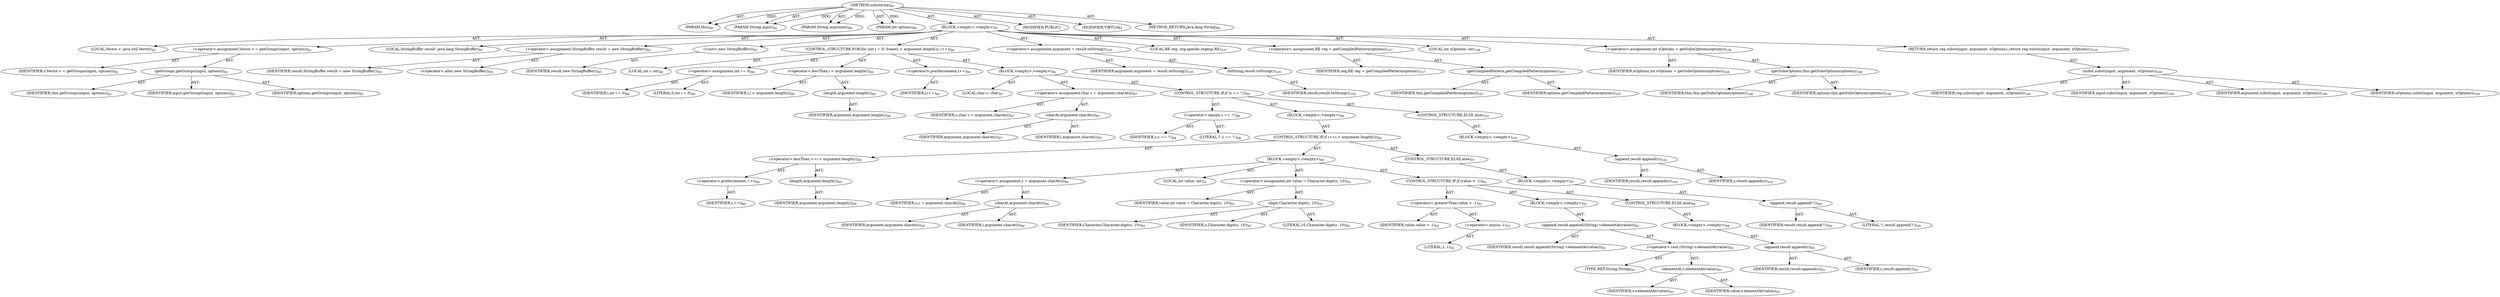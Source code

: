 digraph "substitute" {  
"111669149698" [label = <(METHOD,substitute)<SUB>80</SUB>> ]
"115964116992" [label = <(PARAM,this)<SUB>80</SUB>> ]
"115964116996" [label = <(PARAM,String input)<SUB>80</SUB>> ]
"115964116997" [label = <(PARAM,String argument)<SUB>80</SUB>> ]
"115964116998" [label = <(PARAM,int options)<SUB>80</SUB>> ]
"25769803779" [label = <(BLOCK,&lt;empty&gt;,&lt;empty&gt;)<SUB>81</SUB>> ]
"94489280513" [label = <(LOCAL,Vector v: java.util.Vector)<SUB>82</SUB>> ]
"30064771078" [label = <(&lt;operator&gt;.assignment,Vector v = getGroups(input, options))<SUB>82</SUB>> ]
"68719476748" [label = <(IDENTIFIER,v,Vector v = getGroups(input, options))<SUB>82</SUB>> ]
"30064771079" [label = <(getGroups,getGroups(input, options))<SUB>82</SUB>> ]
"68719476736" [label = <(IDENTIFIER,this,getGroups(input, options))<SUB>82</SUB>> ]
"68719476749" [label = <(IDENTIFIER,input,getGroups(input, options))<SUB>82</SUB>> ]
"68719476750" [label = <(IDENTIFIER,options,getGroups(input, options))<SUB>82</SUB>> ]
"94489280514" [label = <(LOCAL,StringBuffer result: java.lang.StringBuffer)<SUB>85</SUB>> ]
"30064771080" [label = <(&lt;operator&gt;.assignment,StringBuffer result = new StringBuffer())<SUB>85</SUB>> ]
"68719476751" [label = <(IDENTIFIER,result,StringBuffer result = new StringBuffer())<SUB>85</SUB>> ]
"30064771081" [label = <(&lt;operator&gt;.alloc,new StringBuffer())<SUB>85</SUB>> ]
"30064771082" [label = <(&lt;init&gt;,new StringBuffer())<SUB>85</SUB>> ]
"68719476752" [label = <(IDENTIFIER,result,new StringBuffer())<SUB>85</SUB>> ]
"47244640257" [label = <(CONTROL_STRUCTURE,FOR,for (int i = 0; Some(i &lt; argument.length()); i++))<SUB>86</SUB>> ]
"94489280515" [label = <(LOCAL,int i: int)<SUB>86</SUB>> ]
"30064771083" [label = <(&lt;operator&gt;.assignment,int i = 0)<SUB>86</SUB>> ]
"68719476753" [label = <(IDENTIFIER,i,int i = 0)<SUB>86</SUB>> ]
"90194313216" [label = <(LITERAL,0,int i = 0)<SUB>86</SUB>> ]
"30064771084" [label = <(&lt;operator&gt;.lessThan,i &lt; argument.length())<SUB>86</SUB>> ]
"68719476754" [label = <(IDENTIFIER,i,i &lt; argument.length())<SUB>86</SUB>> ]
"30064771085" [label = <(length,argument.length())<SUB>86</SUB>> ]
"68719476755" [label = <(IDENTIFIER,argument,argument.length())<SUB>86</SUB>> ]
"30064771086" [label = <(&lt;operator&gt;.postIncrement,i++)<SUB>86</SUB>> ]
"68719476756" [label = <(IDENTIFIER,i,i++)<SUB>86</SUB>> ]
"25769803780" [label = <(BLOCK,&lt;empty&gt;,&lt;empty&gt;)<SUB>86</SUB>> ]
"94489280516" [label = <(LOCAL,char c: char)<SUB>87</SUB>> ]
"30064771087" [label = <(&lt;operator&gt;.assignment,char c = argument.charAt(i))<SUB>87</SUB>> ]
"68719476757" [label = <(IDENTIFIER,c,char c = argument.charAt(i))<SUB>87</SUB>> ]
"30064771088" [label = <(charAt,argument.charAt(i))<SUB>87</SUB>> ]
"68719476758" [label = <(IDENTIFIER,argument,argument.charAt(i))<SUB>87</SUB>> ]
"68719476759" [label = <(IDENTIFIER,i,argument.charAt(i))<SUB>87</SUB>> ]
"47244640258" [label = <(CONTROL_STRUCTURE,IF,if (c == '\\'))<SUB>88</SUB>> ]
"30064771089" [label = <(&lt;operator&gt;.equals,c == '\\')<SUB>88</SUB>> ]
"68719476760" [label = <(IDENTIFIER,c,c == '\\')<SUB>88</SUB>> ]
"90194313217" [label = <(LITERAL,'\\',c == '\\')<SUB>88</SUB>> ]
"25769803781" [label = <(BLOCK,&lt;empty&gt;,&lt;empty&gt;)<SUB>88</SUB>> ]
"47244640259" [label = <(CONTROL_STRUCTURE,IF,if (++i &lt; argument.length()))<SUB>89</SUB>> ]
"30064771090" [label = <(&lt;operator&gt;.lessThan,++i &lt; argument.length())<SUB>89</SUB>> ]
"30064771091" [label = <(&lt;operator&gt;.preIncrement,++i)<SUB>89</SUB>> ]
"68719476761" [label = <(IDENTIFIER,i,++i)<SUB>89</SUB>> ]
"30064771092" [label = <(length,argument.length())<SUB>89</SUB>> ]
"68719476762" [label = <(IDENTIFIER,argument,argument.length())<SUB>89</SUB>> ]
"25769803782" [label = <(BLOCK,&lt;empty&gt;,&lt;empty&gt;)<SUB>89</SUB>> ]
"30064771093" [label = <(&lt;operator&gt;.assignment,c = argument.charAt(i))<SUB>90</SUB>> ]
"68719476763" [label = <(IDENTIFIER,c,c = argument.charAt(i))<SUB>90</SUB>> ]
"30064771094" [label = <(charAt,argument.charAt(i))<SUB>90</SUB>> ]
"68719476764" [label = <(IDENTIFIER,argument,argument.charAt(i))<SUB>90</SUB>> ]
"68719476765" [label = <(IDENTIFIER,i,argument.charAt(i))<SUB>90</SUB>> ]
"94489280517" [label = <(LOCAL,int value: int)<SUB>91</SUB>> ]
"30064771095" [label = <(&lt;operator&gt;.assignment,int value = Character.digit(c, 10))<SUB>91</SUB>> ]
"68719476766" [label = <(IDENTIFIER,value,int value = Character.digit(c, 10))<SUB>91</SUB>> ]
"30064771096" [label = <(digit,Character.digit(c, 10))<SUB>91</SUB>> ]
"68719476767" [label = <(IDENTIFIER,Character,Character.digit(c, 10))<SUB>91</SUB>> ]
"68719476768" [label = <(IDENTIFIER,c,Character.digit(c, 10))<SUB>91</SUB>> ]
"90194313218" [label = <(LITERAL,10,Character.digit(c, 10))<SUB>91</SUB>> ]
"47244640260" [label = <(CONTROL_STRUCTURE,IF,if (value &gt; -1))<SUB>92</SUB>> ]
"30064771097" [label = <(&lt;operator&gt;.greaterThan,value &gt; -1)<SUB>92</SUB>> ]
"68719476769" [label = <(IDENTIFIER,value,value &gt; -1)<SUB>92</SUB>> ]
"30064771098" [label = <(&lt;operator&gt;.minus,-1)<SUB>92</SUB>> ]
"90194313219" [label = <(LITERAL,1,-1)<SUB>92</SUB>> ]
"25769803783" [label = <(BLOCK,&lt;empty&gt;,&lt;empty&gt;)<SUB>92</SUB>> ]
"30064771099" [label = <(append,result.append((String) v.elementAt(value)))<SUB>93</SUB>> ]
"68719476770" [label = <(IDENTIFIER,result,result.append((String) v.elementAt(value)))<SUB>93</SUB>> ]
"30064771100" [label = <(&lt;operator&gt;.cast,(String) v.elementAt(value))<SUB>93</SUB>> ]
"180388626432" [label = <(TYPE_REF,String,String)<SUB>93</SUB>> ]
"30064771101" [label = <(elementAt,v.elementAt(value))<SUB>93</SUB>> ]
"68719476771" [label = <(IDENTIFIER,v,v.elementAt(value))<SUB>93</SUB>> ]
"68719476772" [label = <(IDENTIFIER,value,v.elementAt(value))<SUB>93</SUB>> ]
"47244640261" [label = <(CONTROL_STRUCTURE,ELSE,else)<SUB>94</SUB>> ]
"25769803784" [label = <(BLOCK,&lt;empty&gt;,&lt;empty&gt;)<SUB>94</SUB>> ]
"30064771102" [label = <(append,result.append(c))<SUB>95</SUB>> ]
"68719476773" [label = <(IDENTIFIER,result,result.append(c))<SUB>95</SUB>> ]
"68719476774" [label = <(IDENTIFIER,c,result.append(c))<SUB>95</SUB>> ]
"47244640262" [label = <(CONTROL_STRUCTURE,ELSE,else)<SUB>97</SUB>> ]
"25769803785" [label = <(BLOCK,&lt;empty&gt;,&lt;empty&gt;)<SUB>97</SUB>> ]
"30064771103" [label = <(append,result.append('\\'))<SUB>99</SUB>> ]
"68719476775" [label = <(IDENTIFIER,result,result.append('\\'))<SUB>99</SUB>> ]
"90194313220" [label = <(LITERAL,'\\',result.append('\\'))<SUB>99</SUB>> ]
"47244640263" [label = <(CONTROL_STRUCTURE,ELSE,else)<SUB>101</SUB>> ]
"25769803786" [label = <(BLOCK,&lt;empty&gt;,&lt;empty&gt;)<SUB>101</SUB>> ]
"30064771104" [label = <(append,result.append(c))<SUB>102</SUB>> ]
"68719476776" [label = <(IDENTIFIER,result,result.append(c))<SUB>102</SUB>> ]
"68719476777" [label = <(IDENTIFIER,c,result.append(c))<SUB>102</SUB>> ]
"30064771105" [label = <(&lt;operator&gt;.assignment,argument = result.toString())<SUB>105</SUB>> ]
"68719476778" [label = <(IDENTIFIER,argument,argument = result.toString())<SUB>105</SUB>> ]
"30064771106" [label = <(toString,result.toString())<SUB>105</SUB>> ]
"68719476779" [label = <(IDENTIFIER,result,result.toString())<SUB>105</SUB>> ]
"94489280518" [label = <(LOCAL,RE reg: org.apache.regexp.RE)<SUB>107</SUB>> ]
"30064771107" [label = <(&lt;operator&gt;.assignment,RE reg = getCompiledPattern(options))<SUB>107</SUB>> ]
"68719476780" [label = <(IDENTIFIER,reg,RE reg = getCompiledPattern(options))<SUB>107</SUB>> ]
"30064771108" [label = <(getCompiledPattern,getCompiledPattern(options))<SUB>107</SUB>> ]
"68719476737" [label = <(IDENTIFIER,this,getCompiledPattern(options))<SUB>107</SUB>> ]
"68719476781" [label = <(IDENTIFIER,options,getCompiledPattern(options))<SUB>107</SUB>> ]
"94489280519" [label = <(LOCAL,int sOptions: int)<SUB>108</SUB>> ]
"30064771109" [label = <(&lt;operator&gt;.assignment,int sOptions = getSubsOptions(options))<SUB>108</SUB>> ]
"68719476782" [label = <(IDENTIFIER,sOptions,int sOptions = getSubsOptions(options))<SUB>108</SUB>> ]
"30064771110" [label = <(getSubsOptions,this.getSubsOptions(options))<SUB>108</SUB>> ]
"68719476738" [label = <(IDENTIFIER,this,this.getSubsOptions(options))<SUB>108</SUB>> ]
"68719476783" [label = <(IDENTIFIER,options,this.getSubsOptions(options))<SUB>108</SUB>> ]
"146028888065" [label = <(RETURN,return reg.subst(input, argument, sOptions);,return reg.subst(input, argument, sOptions);)<SUB>109</SUB>> ]
"30064771111" [label = <(subst,subst(input, argument, sOptions))<SUB>109</SUB>> ]
"68719476784" [label = <(IDENTIFIER,reg,subst(input, argument, sOptions))<SUB>109</SUB>> ]
"68719476785" [label = <(IDENTIFIER,input,subst(input, argument, sOptions))<SUB>109</SUB>> ]
"68719476786" [label = <(IDENTIFIER,argument,subst(input, argument, sOptions))<SUB>109</SUB>> ]
"68719476787" [label = <(IDENTIFIER,sOptions,subst(input, argument, sOptions))<SUB>109</SUB>> ]
"133143986180" [label = <(MODIFIER,PUBLIC)> ]
"133143986181" [label = <(MODIFIER,VIRTUAL)> ]
"128849018882" [label = <(METHOD_RETURN,java.lang.String)<SUB>80</SUB>> ]
  "111669149698" -> "115964116992"  [ label = "AST: "] 
  "111669149698" -> "115964116996"  [ label = "AST: "] 
  "111669149698" -> "115964116997"  [ label = "AST: "] 
  "111669149698" -> "115964116998"  [ label = "AST: "] 
  "111669149698" -> "25769803779"  [ label = "AST: "] 
  "111669149698" -> "133143986180"  [ label = "AST: "] 
  "111669149698" -> "133143986181"  [ label = "AST: "] 
  "111669149698" -> "128849018882"  [ label = "AST: "] 
  "25769803779" -> "94489280513"  [ label = "AST: "] 
  "25769803779" -> "30064771078"  [ label = "AST: "] 
  "25769803779" -> "94489280514"  [ label = "AST: "] 
  "25769803779" -> "30064771080"  [ label = "AST: "] 
  "25769803779" -> "30064771082"  [ label = "AST: "] 
  "25769803779" -> "47244640257"  [ label = "AST: "] 
  "25769803779" -> "30064771105"  [ label = "AST: "] 
  "25769803779" -> "94489280518"  [ label = "AST: "] 
  "25769803779" -> "30064771107"  [ label = "AST: "] 
  "25769803779" -> "94489280519"  [ label = "AST: "] 
  "25769803779" -> "30064771109"  [ label = "AST: "] 
  "25769803779" -> "146028888065"  [ label = "AST: "] 
  "30064771078" -> "68719476748"  [ label = "AST: "] 
  "30064771078" -> "30064771079"  [ label = "AST: "] 
  "30064771079" -> "68719476736"  [ label = "AST: "] 
  "30064771079" -> "68719476749"  [ label = "AST: "] 
  "30064771079" -> "68719476750"  [ label = "AST: "] 
  "30064771080" -> "68719476751"  [ label = "AST: "] 
  "30064771080" -> "30064771081"  [ label = "AST: "] 
  "30064771082" -> "68719476752"  [ label = "AST: "] 
  "47244640257" -> "94489280515"  [ label = "AST: "] 
  "47244640257" -> "30064771083"  [ label = "AST: "] 
  "47244640257" -> "30064771084"  [ label = "AST: "] 
  "47244640257" -> "30064771086"  [ label = "AST: "] 
  "47244640257" -> "25769803780"  [ label = "AST: "] 
  "30064771083" -> "68719476753"  [ label = "AST: "] 
  "30064771083" -> "90194313216"  [ label = "AST: "] 
  "30064771084" -> "68719476754"  [ label = "AST: "] 
  "30064771084" -> "30064771085"  [ label = "AST: "] 
  "30064771085" -> "68719476755"  [ label = "AST: "] 
  "30064771086" -> "68719476756"  [ label = "AST: "] 
  "25769803780" -> "94489280516"  [ label = "AST: "] 
  "25769803780" -> "30064771087"  [ label = "AST: "] 
  "25769803780" -> "47244640258"  [ label = "AST: "] 
  "30064771087" -> "68719476757"  [ label = "AST: "] 
  "30064771087" -> "30064771088"  [ label = "AST: "] 
  "30064771088" -> "68719476758"  [ label = "AST: "] 
  "30064771088" -> "68719476759"  [ label = "AST: "] 
  "47244640258" -> "30064771089"  [ label = "AST: "] 
  "47244640258" -> "25769803781"  [ label = "AST: "] 
  "47244640258" -> "47244640263"  [ label = "AST: "] 
  "30064771089" -> "68719476760"  [ label = "AST: "] 
  "30064771089" -> "90194313217"  [ label = "AST: "] 
  "25769803781" -> "47244640259"  [ label = "AST: "] 
  "47244640259" -> "30064771090"  [ label = "AST: "] 
  "47244640259" -> "25769803782"  [ label = "AST: "] 
  "47244640259" -> "47244640262"  [ label = "AST: "] 
  "30064771090" -> "30064771091"  [ label = "AST: "] 
  "30064771090" -> "30064771092"  [ label = "AST: "] 
  "30064771091" -> "68719476761"  [ label = "AST: "] 
  "30064771092" -> "68719476762"  [ label = "AST: "] 
  "25769803782" -> "30064771093"  [ label = "AST: "] 
  "25769803782" -> "94489280517"  [ label = "AST: "] 
  "25769803782" -> "30064771095"  [ label = "AST: "] 
  "25769803782" -> "47244640260"  [ label = "AST: "] 
  "30064771093" -> "68719476763"  [ label = "AST: "] 
  "30064771093" -> "30064771094"  [ label = "AST: "] 
  "30064771094" -> "68719476764"  [ label = "AST: "] 
  "30064771094" -> "68719476765"  [ label = "AST: "] 
  "30064771095" -> "68719476766"  [ label = "AST: "] 
  "30064771095" -> "30064771096"  [ label = "AST: "] 
  "30064771096" -> "68719476767"  [ label = "AST: "] 
  "30064771096" -> "68719476768"  [ label = "AST: "] 
  "30064771096" -> "90194313218"  [ label = "AST: "] 
  "47244640260" -> "30064771097"  [ label = "AST: "] 
  "47244640260" -> "25769803783"  [ label = "AST: "] 
  "47244640260" -> "47244640261"  [ label = "AST: "] 
  "30064771097" -> "68719476769"  [ label = "AST: "] 
  "30064771097" -> "30064771098"  [ label = "AST: "] 
  "30064771098" -> "90194313219"  [ label = "AST: "] 
  "25769803783" -> "30064771099"  [ label = "AST: "] 
  "30064771099" -> "68719476770"  [ label = "AST: "] 
  "30064771099" -> "30064771100"  [ label = "AST: "] 
  "30064771100" -> "180388626432"  [ label = "AST: "] 
  "30064771100" -> "30064771101"  [ label = "AST: "] 
  "30064771101" -> "68719476771"  [ label = "AST: "] 
  "30064771101" -> "68719476772"  [ label = "AST: "] 
  "47244640261" -> "25769803784"  [ label = "AST: "] 
  "25769803784" -> "30064771102"  [ label = "AST: "] 
  "30064771102" -> "68719476773"  [ label = "AST: "] 
  "30064771102" -> "68719476774"  [ label = "AST: "] 
  "47244640262" -> "25769803785"  [ label = "AST: "] 
  "25769803785" -> "30064771103"  [ label = "AST: "] 
  "30064771103" -> "68719476775"  [ label = "AST: "] 
  "30064771103" -> "90194313220"  [ label = "AST: "] 
  "47244640263" -> "25769803786"  [ label = "AST: "] 
  "25769803786" -> "30064771104"  [ label = "AST: "] 
  "30064771104" -> "68719476776"  [ label = "AST: "] 
  "30064771104" -> "68719476777"  [ label = "AST: "] 
  "30064771105" -> "68719476778"  [ label = "AST: "] 
  "30064771105" -> "30064771106"  [ label = "AST: "] 
  "30064771106" -> "68719476779"  [ label = "AST: "] 
  "30064771107" -> "68719476780"  [ label = "AST: "] 
  "30064771107" -> "30064771108"  [ label = "AST: "] 
  "30064771108" -> "68719476737"  [ label = "AST: "] 
  "30064771108" -> "68719476781"  [ label = "AST: "] 
  "30064771109" -> "68719476782"  [ label = "AST: "] 
  "30064771109" -> "30064771110"  [ label = "AST: "] 
  "30064771110" -> "68719476738"  [ label = "AST: "] 
  "30064771110" -> "68719476783"  [ label = "AST: "] 
  "146028888065" -> "30064771111"  [ label = "AST: "] 
  "30064771111" -> "68719476784"  [ label = "AST: "] 
  "30064771111" -> "68719476785"  [ label = "AST: "] 
  "30064771111" -> "68719476786"  [ label = "AST: "] 
  "30064771111" -> "68719476787"  [ label = "AST: "] 
  "111669149698" -> "115964116992"  [ label = "DDG: "] 
  "111669149698" -> "115964116996"  [ label = "DDG: "] 
  "111669149698" -> "115964116997"  [ label = "DDG: "] 
  "111669149698" -> "115964116998"  [ label = "DDG: "] 
}
